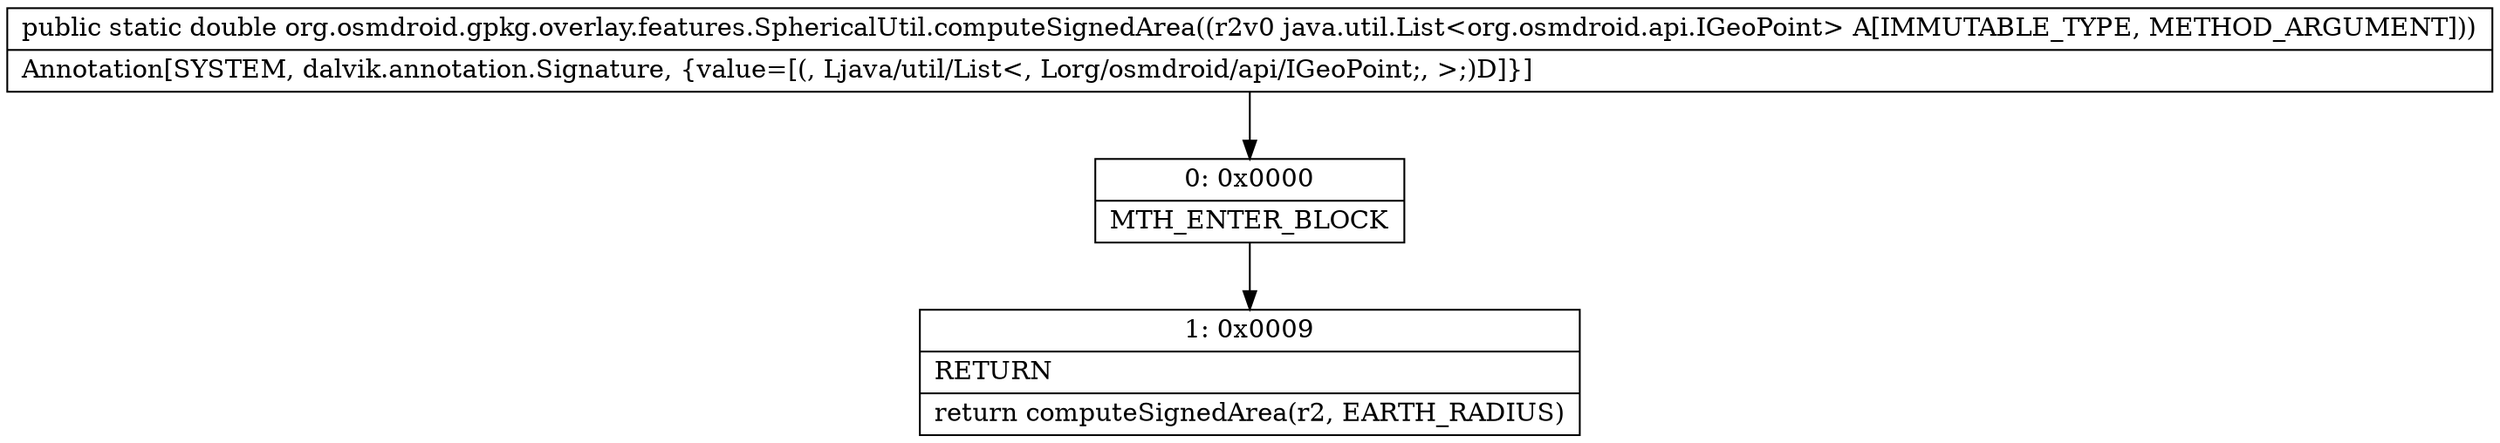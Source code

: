 digraph "CFG fororg.osmdroid.gpkg.overlay.features.SphericalUtil.computeSignedArea(Ljava\/util\/List;)D" {
Node_0 [shape=record,label="{0\:\ 0x0000|MTH_ENTER_BLOCK\l}"];
Node_1 [shape=record,label="{1\:\ 0x0009|RETURN\l|return computeSignedArea(r2, EARTH_RADIUS)\l}"];
MethodNode[shape=record,label="{public static double org.osmdroid.gpkg.overlay.features.SphericalUtil.computeSignedArea((r2v0 java.util.List\<org.osmdroid.api.IGeoPoint\> A[IMMUTABLE_TYPE, METHOD_ARGUMENT]))  | Annotation[SYSTEM, dalvik.annotation.Signature, \{value=[(, Ljava\/util\/List\<, Lorg\/osmdroid\/api\/IGeoPoint;, \>;)D]\}]\l}"];
MethodNode -> Node_0;
Node_0 -> Node_1;
}

